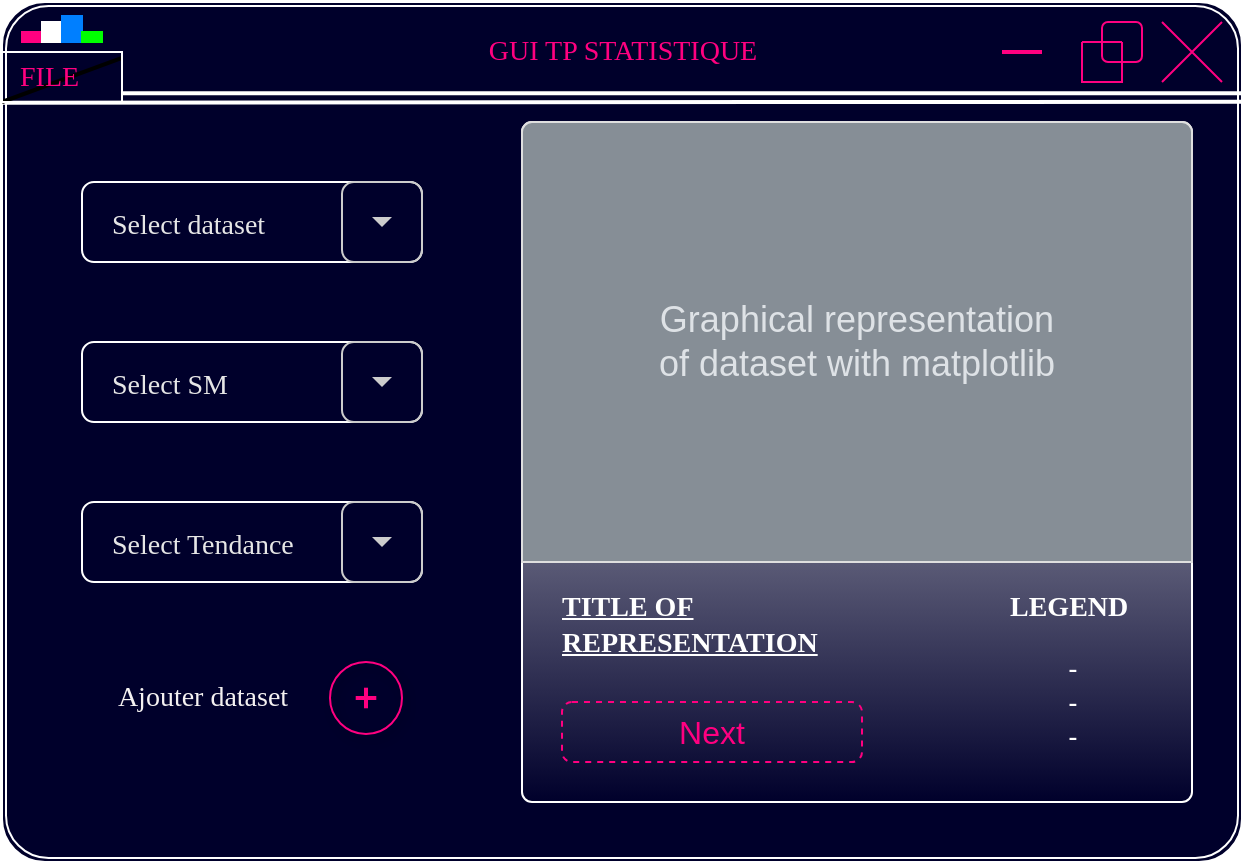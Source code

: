 <mxfile version="23.0.2" type="device">
  <diagram name="Page-1" id="-3j2pfLDaDNngqbUjOl0">
    <mxGraphModel dx="794" dy="559" grid="1" gridSize="10" guides="1" tooltips="1" connect="1" arrows="1" fold="1" page="1" pageScale="1" pageWidth="1100" pageHeight="850" math="0" shadow="0">
      <root>
        <mxCell id="0" />
        <mxCell id="1" parent="0" />
        <mxCell id="DC9UurBd0dNyP3FcQ84u-1" value="" style="shape=ext;double=1;rounded=1;whiteSpace=wrap;html=1;arcSize=5;fillColor=#00002B;strokeColor=#FFFFFF;" parent="1" vertex="1">
          <mxGeometry x="80" y="360" width="620" height="430" as="geometry" />
        </mxCell>
        <mxCell id="12" value="" style="shape=ellipse;fillColor=none;strokeColor=#FF0080;shadow=1;aspect=fixed;sketch=0;fontColor=#f4f1f1;" parent="1" vertex="1">
          <mxGeometry x="244" y="690" width="36" height="36" as="geometry" />
        </mxCell>
        <mxCell id="13" value="" style="dashed=0;html=1;shape=mxgraph.gmdl.plus;strokeColor=#FF0080;strokeWidth=2;shadow=0;sketch=0;fontColor=#f4f1f1;" parent="12" vertex="1">
          <mxGeometry x="12.857" y="12.857" width="10.286" height="10.286" as="geometry" />
        </mxCell>
        <mxCell id="14" value="Ajouter dataset" style="text;html=1;align=center;verticalAlign=middle;resizable=1;points=[];autosize=1;strokeColor=none;fillColor=none;fontColor=#f4f1f1;resizeHeight=0;resizeWidth=0;rounded=1;fontFamily=Times New Roman;fontSize=14;" parent="1" vertex="1">
          <mxGeometry x="125" y="693" width="110" height="30" as="geometry" />
        </mxCell>
        <mxCell id="18" value="&lt;b style=&quot;font-size: 14px;&quot;&gt;&lt;font color=&quot;#ffffff&quot; face=&quot;Times New Roman&quot; style=&quot;font-size: 14px;&quot;&gt;&lt;u style=&quot;&quot;&gt;TITLE OF&lt;/u&gt;&lt;span style=&quot;white-space: pre;&quot;&gt;&#x9;&lt;/span&gt;&lt;span style=&quot;white-space: pre;&quot;&gt;&#x9;&lt;/span&gt;&lt;span style=&quot;white-space: pre;&quot;&gt;&#x9;&lt;/span&gt;&lt;span style=&quot;white-space: pre;&quot;&gt;&#x9;&lt;span style=&quot;white-space: pre;&quot;&gt;&#x9;&lt;span style=&quot;white-space: pre;&quot;&gt;&#x9;&lt;/span&gt;&lt;/span&gt;&lt;/span&gt;LEGEND&lt;br&gt;&lt;u style=&quot;&quot;&gt;REPRESENTATION&lt;/u&gt;&lt;/font&gt;&lt;/b&gt;" style="html=1;shadow=0;shape=mxgraph.bootstrap.rrect;rSize=5;strokeColor=#FFFFFF;html=1;whiteSpace=wrap;fillColor=#ffffff;fontColor=#000000;verticalAlign=bottom;align=left;spacing=20;spacingBottom=50;fontSize=14;rounded=1;gradientColor=#00002B;horizontal=1;" parent="1" vertex="1">
          <mxGeometry x="340" y="420" width="335" height="340" as="geometry" />
        </mxCell>
        <mxCell id="19" value="Graphical representation&lt;br&gt;of dataset with matplotlib" style="html=1;shadow=0;dashed=0;shape=mxgraph.bootstrap.topButton;rSize=5;perimeter=none;whiteSpace=wrap;fillColor=#868E96;strokeColor=#DFDFDF;fontColor=#DEE2E6;resizeWidth=1;fontSize=18;rounded=1;" parent="18" vertex="1">
          <mxGeometry width="335" height="220" relative="1" as="geometry" />
        </mxCell>
        <mxCell id="21" value="&lt;font color=&quot;#ffffff&quot;&gt;-&lt;br&gt;-&lt;br&gt;-&lt;/font&gt;" style="text;html=1;align=center;verticalAlign=middle;resizable=0;points=[];autosize=1;strokeColor=none;fillColor=none;fontSize=14;fontColor=#f4f1f1;" parent="18" vertex="1">
          <mxGeometry x="260" y="260" width="30" height="60" as="geometry" />
        </mxCell>
        <mxCell id="23" value="&lt;font color=&quot;#ff0080&quot;&gt;Next&lt;/font&gt;" style="html=1;shadow=0;dashed=1;shape=mxgraph.bootstrap.rrect;rSize=5;strokeColor=#FF0080;strokeWidth=1;fillColor=none;fontColor=#F8F9FA;whiteSpace=wrap;align=center;verticalAlign=middle;spacingLeft=0;fontStyle=0;fontSize=16;spacing=5;rounded=1;" parent="18" vertex="1">
          <mxGeometry x="20" y="290" width="150" height="30" as="geometry" />
        </mxCell>
        <mxCell id="25" value="Select dataset" style="shape=rect;fontColor=#E6E6E6;verticalAlign=middle;spacingLeft=13;fontSize=14;strokeColor=#FFFFFF;align=left;resizeWidth=1;rounded=1;fillColor=none;fontFamily=Times New Roman;" parent="1" vertex="1">
          <mxGeometry x="120" y="450" width="170" height="40" as="geometry" />
        </mxCell>
        <mxCell id="26" value="" style="shape=rect;fillColor=none;strokeColor=#cccccc;resizeHeight=1;rounded=1;" parent="25" vertex="1">
          <mxGeometry x="1" width="40" height="40" relative="1" as="geometry">
            <mxPoint x="-40" as="offset" />
          </mxGeometry>
        </mxCell>
        <mxCell id="27" value="" style="dashed=0;html=1;shape=mxgraph.gmdl.triangle;fillColor=#cccccc;strokeColor=none;" parent="26" vertex="1">
          <mxGeometry x="0.5" y="0.5" width="10" height="5" relative="1" as="geometry">
            <mxPoint x="-5" y="-2.5" as="offset" />
          </mxGeometry>
        </mxCell>
        <mxCell id="31" value="Select SM" style="shape=rect;fontColor=#E6E6E6;verticalAlign=middle;spacingLeft=13;fontSize=14;strokeColor=#FFFFFF;align=left;resizeWidth=1;rounded=1;fillColor=none;fontFamily=Times New Roman;" parent="1" vertex="1">
          <mxGeometry x="120" y="530" width="170" height="40" as="geometry" />
        </mxCell>
        <mxCell id="32" value="" style="shape=rect;fillColor=none;strokeColor=#cccccc;resizeHeight=1;rounded=1;" parent="31" vertex="1">
          <mxGeometry x="1" width="40" height="40" relative="1" as="geometry">
            <mxPoint x="-40" as="offset" />
          </mxGeometry>
        </mxCell>
        <mxCell id="33" value="" style="dashed=0;html=1;shape=mxgraph.gmdl.triangle;fillColor=#cccccc;strokeColor=none;" parent="32" vertex="1">
          <mxGeometry x="0.5" y="0.5" width="10" height="5" relative="1" as="geometry">
            <mxPoint x="-5" y="-2.5" as="offset" />
          </mxGeometry>
        </mxCell>
        <mxCell id="34" value="Select Tendance" style="shape=rect;fontColor=#E6E6E6;verticalAlign=middle;spacingLeft=13;fontSize=14;strokeColor=#FFFFFF;align=left;resizeWidth=1;rounded=1;fillColor=none;fontFamily=Times New Roman;" parent="1" vertex="1">
          <mxGeometry x="120" y="610" width="170" height="40" as="geometry" />
        </mxCell>
        <mxCell id="35" value="" style="shape=rect;fillColor=none;strokeColor=#cccccc;resizeHeight=1;rounded=1;" parent="34" vertex="1">
          <mxGeometry x="1" width="40" height="40" relative="1" as="geometry">
            <mxPoint x="-40" as="offset" />
          </mxGeometry>
        </mxCell>
        <mxCell id="36" value="" style="dashed=0;html=1;shape=mxgraph.gmdl.triangle;fillColor=#cccccc;strokeColor=none;" parent="35" vertex="1">
          <mxGeometry x="0.5" y="0.5" width="10" height="5" relative="1" as="geometry">
            <mxPoint x="-5" y="-2.5" as="offset" />
          </mxGeometry>
        </mxCell>
        <mxCell id="37" value="" style="endArrow=none;html=1;fontFamily=Times New Roman;fontSize=14;fontColor=#FFFFFF;entryX=1;entryY=0.106;entryDx=0;entryDy=0;entryPerimeter=0;strokeWidth=2;exitX=1;exitY=0.823;exitDx=0;exitDy=0;exitPerimeter=0;strokeColor=#FFFFFF;" parent="1" source="41" target="DC9UurBd0dNyP3FcQ84u-1" edge="1">
          <mxGeometry width="50" height="50" relative="1" as="geometry">
            <mxPoint x="270" y="406" as="sourcePoint" />
            <mxPoint x="320" y="370" as="targetPoint" />
          </mxGeometry>
        </mxCell>
        <mxCell id="38" value="" style="endArrow=none;html=1;fontFamily=Times New Roman;fontSize=14;fontColor=#FFFFFF;entryX=1;entryY=0.116;entryDx=0;entryDy=0;entryPerimeter=0;strokeWidth=2;startArrow=none;exitX=0;exitY=1.013;exitDx=0;exitDy=0;exitPerimeter=0;strokeColor=#FFFFFF;" parent="1" source="41" target="DC9UurBd0dNyP3FcQ84u-1" edge="1">
          <mxGeometry width="50" height="50" relative="1" as="geometry">
            <mxPoint x="80" y="410" as="sourcePoint" />
            <mxPoint x="390" y="540" as="targetPoint" />
          </mxGeometry>
        </mxCell>
        <mxCell id="40" value="" style="shape=umlDestroy;rounded=1;strokeColor=#FF0080;fontFamily=Times New Roman;fontSize=14;fontColor=#FFFFFF;fillColor=none;gradientColor=#000000;" parent="1" vertex="1">
          <mxGeometry x="660" y="370" width="30" height="30" as="geometry" />
        </mxCell>
        <mxCell id="43" value="" style="endArrow=none;html=1;fontFamily=Times New Roman;fontSize=14;fontColor=#FFFFFF;entryX=1;entryY=0.116;entryDx=0;entryDy=0;entryPerimeter=0;strokeWidth=2;" parent="1" target="41" edge="1">
          <mxGeometry width="50" height="50" relative="1" as="geometry">
            <mxPoint x="80" y="410" as="sourcePoint" />
            <mxPoint x="700" y="409.88" as="targetPoint" />
          </mxGeometry>
        </mxCell>
        <mxCell id="41" value="&lt;font color=&quot;#ff0080&quot;&gt;&amp;nbsp; FILE&lt;/font&gt;" style="text;html=1;align=left;verticalAlign=middle;resizable=1;points=[];autosize=1;strokeColor=#FFFFFF;fillColor=none;fontSize=14;fontFamily=Times New Roman;fontColor=#FFFFFF;strokeWidth=1;" parent="1" vertex="1">
          <mxGeometry x="80" y="385" width="60" height="25" as="geometry" />
        </mxCell>
        <mxCell id="45" value="GUI TP STATISTIQUE" style="text;html=1;align=center;verticalAlign=middle;resizable=0;points=[];autosize=1;strokeColor=none;fillColor=none;fontSize=14;fontFamily=Times New Roman;fontColor=#FF0080;" parent="1" vertex="1">
          <mxGeometry x="310" y="370" width="160" height="30" as="geometry" />
        </mxCell>
        <mxCell id="47" value="" style="swimlane;startSize=0;rounded=1;strokeColor=#FF0080;strokeWidth=1;fontFamily=Times New Roman;fontSize=14;fontColor=#FF0080;fillColor=none;gradientColor=#000000;" parent="1" vertex="1">
          <mxGeometry x="620" y="380" width="20" height="20" as="geometry" />
        </mxCell>
        <mxCell id="46" value="" style="whiteSpace=wrap;html=1;aspect=fixed;rounded=1;strokeColor=#FF0080;strokeWidth=1;fontFamily=Times New Roman;fontSize=14;fontColor=#FF0080;fillColor=none;gradientColor=#000000;" parent="1" vertex="1">
          <mxGeometry x="630" y="370" width="20" height="20" as="geometry" />
        </mxCell>
        <mxCell id="49" value="" style="endArrow=none;html=1;endSize=12;startArrow=none;startSize=14;startFill=0;edgeStyle=orthogonalEdgeStyle;align=center;verticalAlign=bottom;endFill=0;strokeWidth=2;fontFamily=Times New Roman;fontSize=14;fontColor=#FF0080;strokeColor=#FF0080;" parent="1" edge="1">
          <mxGeometry y="3" relative="1" as="geometry">
            <mxPoint x="580" y="385" as="sourcePoint" />
            <mxPoint x="600" y="385" as="targetPoint" />
            <Array as="points">
              <mxPoint x="580" y="385" />
              <mxPoint x="580" y="385" />
            </Array>
          </mxGeometry>
        </mxCell>
        <mxCell id="50" value="" style="rounded=0;whiteSpace=wrap;html=1;strokeColor=#FF0080;strokeWidth=1;fontFamily=Times New Roman;fontSize=14;fontColor=#FF0080;fillColor=#FF0080;gradientColor=none;editable=0;movable=1;resizable=0;rotatable=1;deletable=1;locked=0;connectable=1;" parent="1" vertex="1">
          <mxGeometry x="90" y="375" width="10" height="5" as="geometry" />
        </mxCell>
        <mxCell id="51" value="" style="rounded=0;whiteSpace=wrap;html=1;strokeColor=#FFFFFF;strokeWidth=1;fontFamily=Times New Roman;fontSize=14;fontColor=#FF0080;fillColor=#FFFFFF;gradientColor=none;resizable=0;editable=0;" parent="1" vertex="1">
          <mxGeometry x="100" y="370" width="10" height="10" as="geometry" />
        </mxCell>
        <mxCell id="52" value="" style="rounded=0;whiteSpace=wrap;html=1;strokeColor=#007FFF;strokeWidth=1;fontFamily=Times New Roman;fontSize=14;fontColor=#FF0080;fillColor=#007FFF;gradientColor=none;resizable=0;editable=0;" parent="1" vertex="1">
          <mxGeometry x="110" y="367" width="10" height="13" as="geometry" />
        </mxCell>
        <mxCell id="53" value="" style="rounded=0;whiteSpace=wrap;html=1;strokeColor=#00FF00;strokeWidth=1;fontFamily=Times New Roman;fontSize=14;fontColor=#FF0080;fillColor=#00FF00;gradientColor=none;resizable=0;editable=0;" parent="1" vertex="1">
          <mxGeometry x="120" y="375" width="10" height="5" as="geometry" />
        </mxCell>
      </root>
    </mxGraphModel>
  </diagram>
</mxfile>
